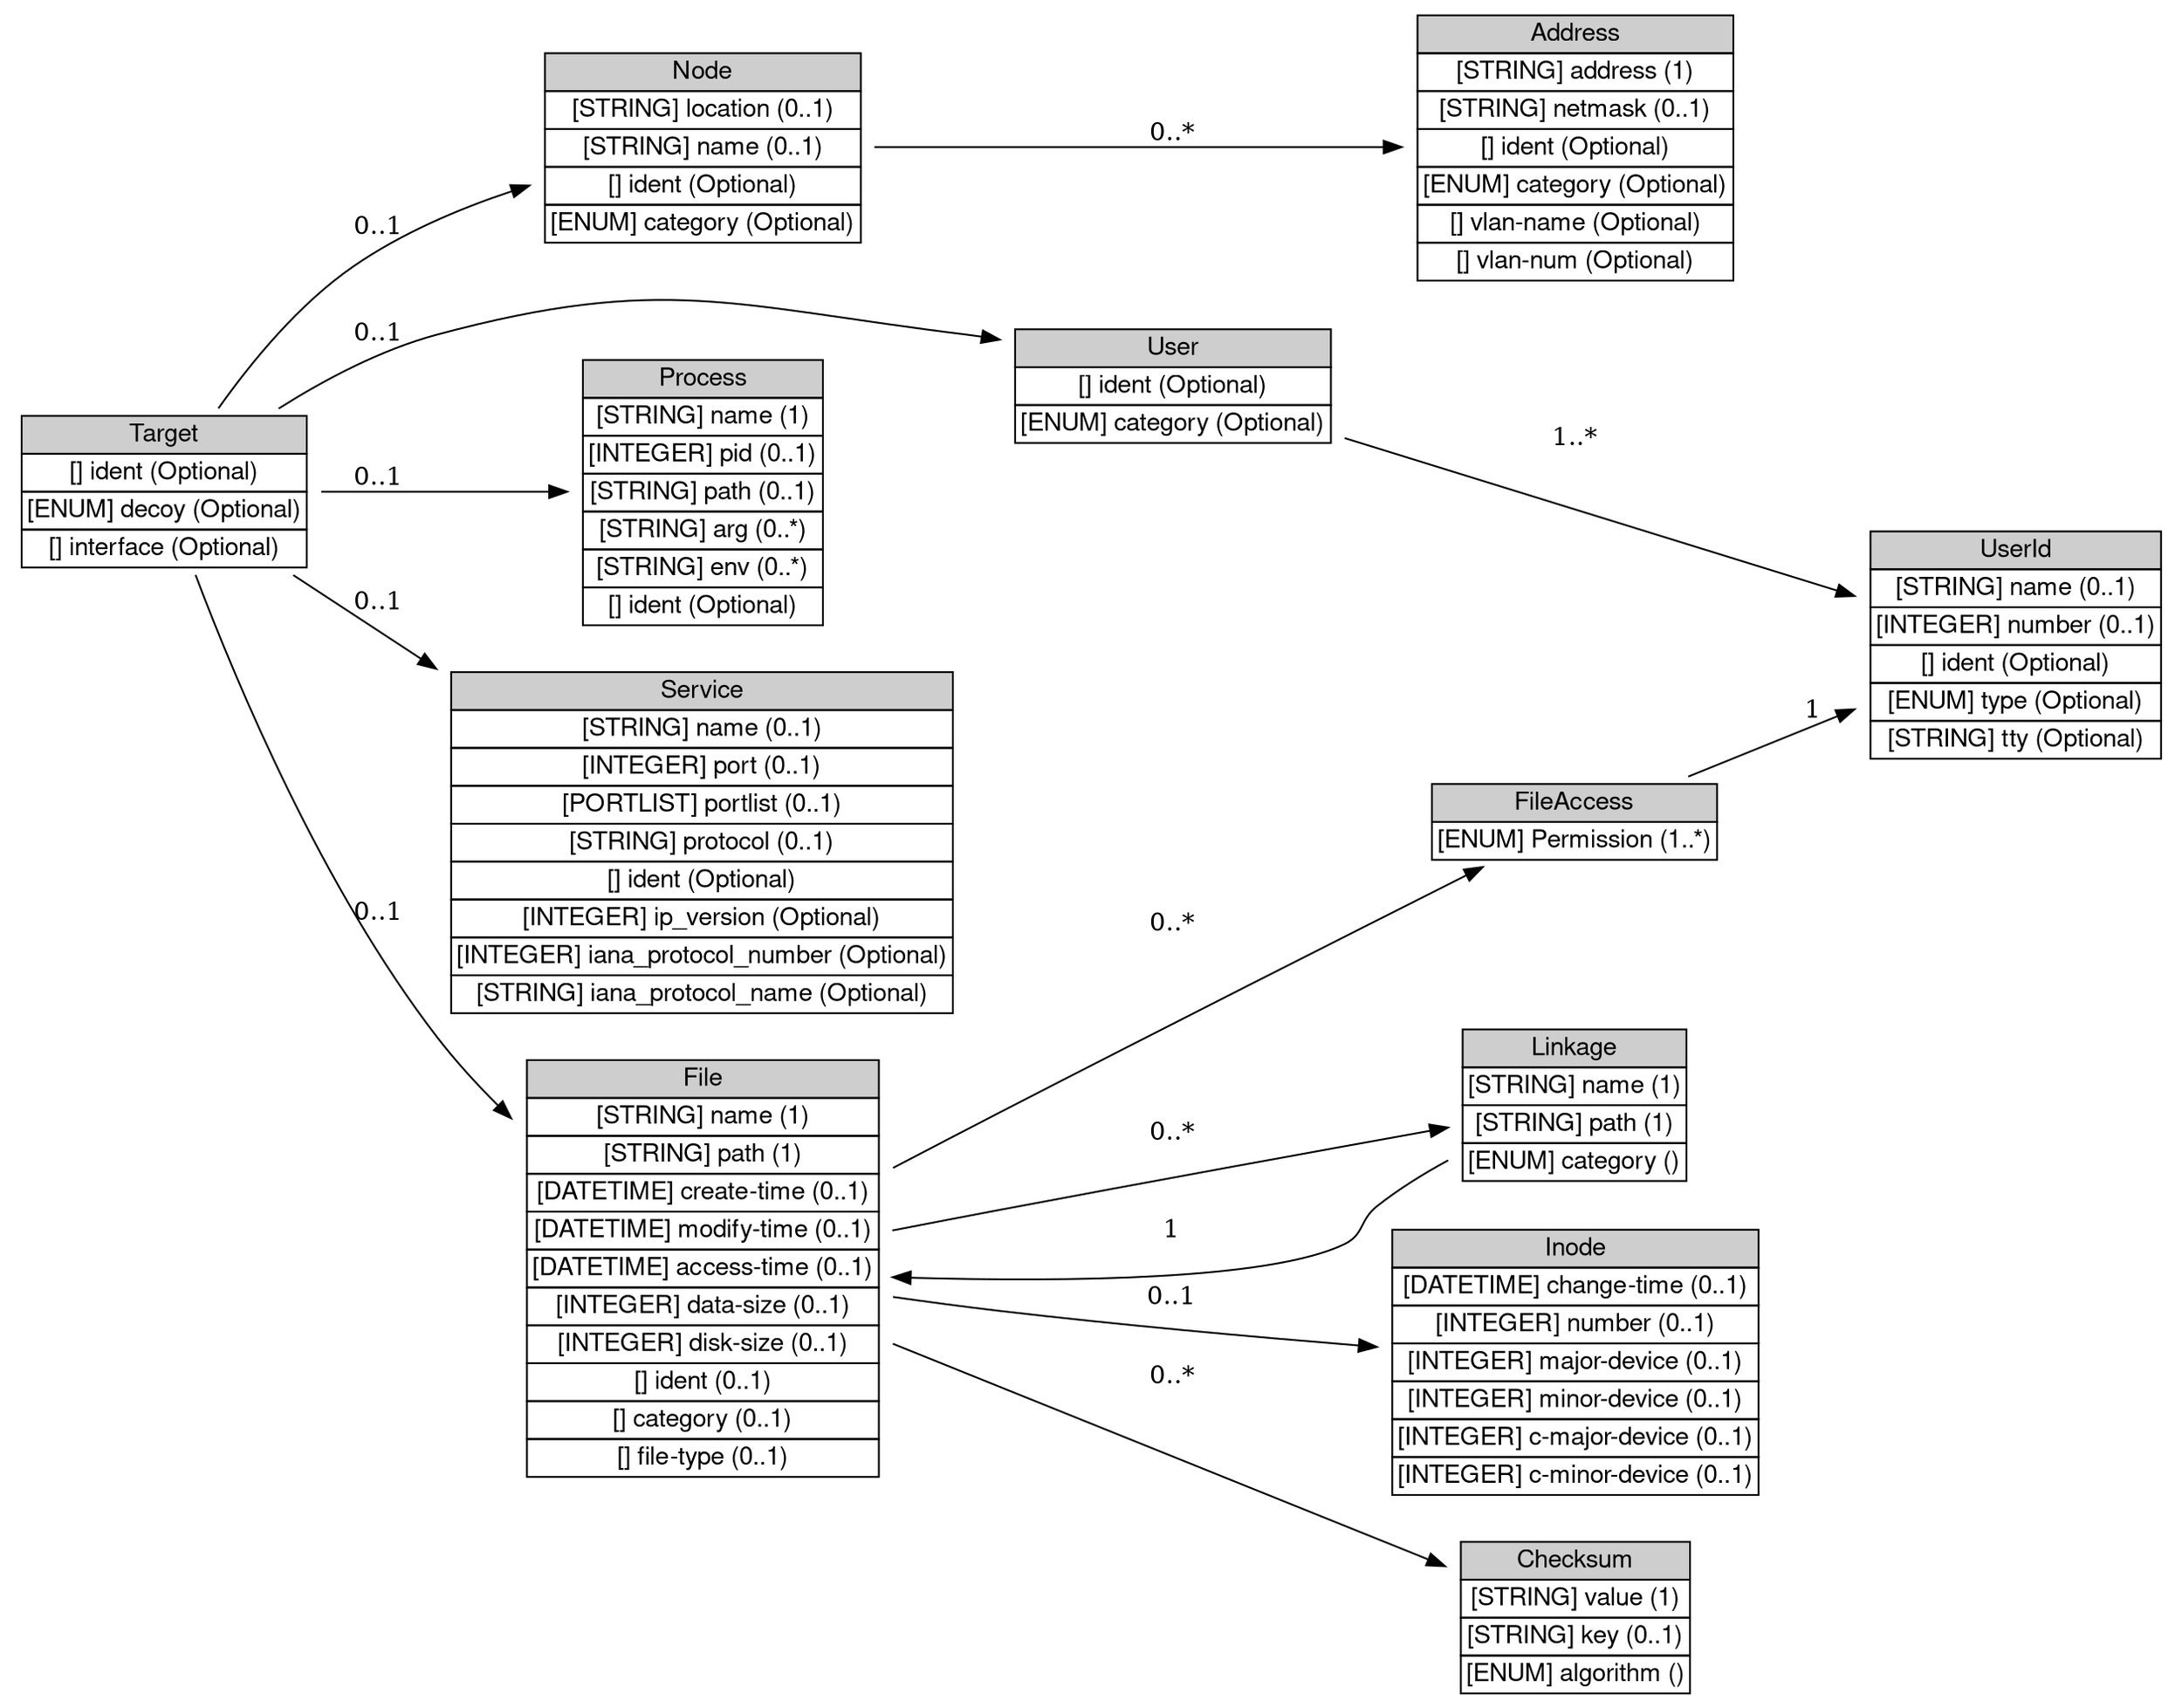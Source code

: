 digraph Target {
	graph [bb="0,0,1198,938.5",
		rankdir=LR
	];
	node [label="\N"];
	Target	[height=1.2778,
		label=<<table BORDER="0" CELLBORDER="1" CELLSPACING="0"> <tr> <td BGCOLOR="#CECECE" HREF="../IDMEFv1/Target.html" TITLE="The Target class contains information about the possible target(s) of the event(s) that generated an alert. An event may have more than one target (e.g., in the case of a port sweep). "><FONT FACE="Nimbus Sans L">Target</FONT></td> </tr>" %<tr><td  HREF="../IDMEFv1/Target.html" TITLE="A unique identifier for this target, see Section 3.2.9."><FONT FACE="Nimbus Sans L">[] ident (Optional)</FONT></td></tr>%<tr><td  HREF="../IDMEFv1/Target.html" TITLE="An indication of whether the target is, as far as the analyzer can determine, a decoy.  The permitted values for this attribute are shown below.  The default value is &quot;unknown&quot;.  (See also Section 10.)"><FONT FACE="Nimbus Sans L">[ENUM] decoy (Optional)</FONT></td></tr>%<tr><td  HREF="../IDMEFv1/Target.html" TITLE="May be used by a network-based analyzer with multiple interfaces to indicate which interface this target was seen on."><FONT FACE="Nimbus Sans L">[] interface (Optional)</FONT></td></tr>%</table>>,
		pos="87,670",
		shape=plaintext,
		width=2.4167];
	"Node"	[height=1.5694,
		label=<<table BORDER="0" CELLBORDER="1" CELLSPACING="0"> <tr> <td BGCOLOR="#CECECE" HREF="../IDMEFv1/Node.html" TITLE="The Node class is used to identify hosts and other network devices (routers, switches, etc.). "><FONT FACE="Nimbus Sans L">Node</FONT></td> </tr>" %<tr><td  HREF="../IDMEFv1/Node.html" TITLE="The location of the equipment."><FONT FACE="Nimbus Sans L">[STRING] location (0..1)</FONT></td></tr>%<tr><td  HREF="../IDMEFv1/Node.html" TITLE="The name of the equipment.  This information MUST be provided if no Address information is given."><FONT FACE="Nimbus Sans L">[STRING] name (0..1)</FONT></td></tr>%<tr><td  HREF="../IDMEFv1/Node.html" TITLE="A unique identifier for the node; see Section 3.2.9."><FONT FACE="Nimbus Sans L">[] ident (Optional)</FONT></td></tr>%<tr><td  HREF="../IDMEFv1/Node.html" TITLE="The &quot;domain&quot; from which the name information was obtained, if relevant.  The permitted values for this attribute are shown in the table below.  The default value is &quot;unknown&quot;. (See also Section 10 for extensions to the table.)"><FONT FACE="Nimbus Sans L">[ENUM] category (Optional)</FONT></td></tr>%</table>>,
		pos="384.5,861",
		shape=plaintext,
		width=2.6389];
	Target -> "Node"	[label="0..1",
		lp="206,816.5",
		pos="e,289.07,839.61 117.05,716.18 135.66,742.48 161.92,774.23 192,795 218.11,813.03 249.61,826.55 279.45,836.5"];
	User	[height=0.98611,
		label=<<table BORDER="0" CELLBORDER="1" CELLSPACING="0"> <tr> <td BGCOLOR="#CECECE" HREF="../IDMEFv1/User.html" TITLE="The User class is used to describe users. It is primarily used as a &quot;container&quot; class for the UserId aggregate class, as shown in Figure 16. "><FONT FACE="Nimbus Sans L">User</FONT></td> </tr>" %<tr><td  HREF="../IDMEFv1/User.html" TITLE="A unique identifier for the user; see Section 3.2.9."><FONT FACE="Nimbus Sans L">[] ident (Optional)</FONT></td></tr>%<tr><td  HREF="../IDMEFv1/User.html" TITLE="The type of user represented.  The permitted values for this attribute are shown below.  The default value is &quot;unknown&quot;. (See also Section 10.)"><FONT FACE="Nimbus Sans L">[ENUM] category (Optional)</FONT></td></tr>%</table>>,
		pos="644,729",
		shape=plaintext,
		width=2.6389];
	Target -> User	[label="0..1",
		lp="206,757.5",
		pos="e,548.9,754.27 150.41,716.07 176.17,732.37 207.18,748.71 238,757 363.75,790.83 401.75,772.91 531,757 533.57,756.68 536.16,756.33 \
538.77,755.94"];
	Process	[height=2.1528,
		label=<<table BORDER="0" CELLBORDER="1" CELLSPACING="0"> <tr> <td BGCOLOR="#CECECE" HREF="../IDMEFv1/Process.html" TITLE="The Process class is used to describe processes being executed on sources, targets, and analyzers. "><FONT FACE="Nimbus Sans L">Process</FONT></td> </tr>" %<tr><td  HREF="../IDMEFv1/Process.html" TITLE="The name of the program being executed. This is a short name; path and argument information are provided elsewhere."><FONT FACE="Nimbus Sans L">[STRING] name (1)</FONT></td></tr>%<tr><td  HREF="../IDMEFv1/Process.html" TITLE="The process identifier of the process."><FONT FACE="Nimbus Sans L">[INTEGER] pid (0..1)</FONT></td></tr>%<tr><td  HREF="../IDMEFv1/Process.html" TITLE="The full path of the program being executed."><FONT FACE="Nimbus Sans L">[STRING] path (0..1)</FONT></td></tr>%<tr><td  HREF="../IDMEFv1/Process.html" TITLE="A command-line argument to the program. Multiple arguments may be specified (they are assumed to have occurred in the same order they are provided) with multiple uses of arg."><FONT FACE="Nimbus Sans L">[STRING] arg (0..*)</FONT></td></tr>%<tr><td  HREF="../IDMEFv1/Process.html" TITLE="An environment string associated with the process; generally of the format &quot;VARIABLE=value&quot;.  Multiple environment strings may be specified with multiple uses of env."><FONT FACE="Nimbus Sans L">[STRING] env (0..*)</FONT></td></tr>%<tr><td  HREF="../IDMEFv1/Process.html" TITLE="A unique identifier for the process; see Section 3.2.9."><FONT FACE="Nimbus Sans L">[] ident (Optional)</FONT></td></tr>%</table>>,
		pos="384.5,670",
		shape=plaintext,
		width=2.0556];
	Target -> Process	[label="0..1",
		lp="206,677.5",
		pos="e,310.13,670 174.27,670 213.91,670 260.75,670 300.05,670"];
	Service	[height=2.7361,
		label=<<table BORDER="0" CELLBORDER="1" CELLSPACING="0"> <tr> <td BGCOLOR="#CECECE" HREF="../IDMEFv1/Service.html" TITLE="The Service class describes network services on sources and targets. It can identify services by name, port, and protocol. When Service occurs as an aggregate class of Source, it is understood that the service is one from which activity of interest is originating; and that the service is &quot;attached&quot; to the Node, Process, and User information also contained in Source. Likewise, when Service occurs as an aggregate class of Target, it is understood that the service is one to which activity of interest is being directed; and that the service is &quot;attached&quot; to the Node, Process, and User information also contained in Target. If Service occurs in both Source and Target, then information in both locations should be the same. If information is the same in both locations and implementers wish to carry it in only one location, they should specify it as an aggregate of the Target class. "><FONT FACE="Nimbus Sans L">Service</FONT></td> </tr>" %<tr><td  HREF="../IDMEFv1/Service.html" TITLE="The name of the service.  Whenever possible, the name from the IANA list of well-known ports SHOULD be used."><FONT FACE="Nimbus Sans L">[STRING] name (0..1)</FONT></td></tr>%<tr><td  HREF="../IDMEFv1/Service.html" TITLE="The port number being used."><FONT FACE="Nimbus Sans L">[INTEGER] port (0..1)</FONT></td></tr>%<tr><td  HREF="../IDMEFv1/Service.html" TITLE="A list of port numbers being used; see Section 3.2.8 for formatting rules.  If a portlist is given, the iana_protocol_number and iana_protocol_name MUST apply to all the elements of the list."><FONT FACE="Nimbus Sans L">[PORTLIST] portlist (0..1)</FONT></td></tr>%<tr><td  HREF="../IDMEFv1/Service.html" TITLE="Additional information about the protocol being used.  The intent of the protocol field is to carry additional information related to the protocol being used when the &lt;Service&gt; attributes iana_protocol_number or/and iana_protocol_name are filed."><FONT FACE="Nimbus Sans L">[STRING] protocol (0..1)</FONT></td></tr>%<tr><td  HREF="../IDMEFv1/Service.html" TITLE="A unique identifier for the service; see Section 3.2.9."><FONT FACE="Nimbus Sans L">[] ident (Optional)</FONT></td></tr>%<tr><td  HREF="../IDMEFv1/Service.html" TITLE="The IP version number."><FONT FACE="Nimbus Sans L">[INTEGER] ip_version (Optional)</FONT></td></tr>%<tr><td  HREF="../IDMEFv1/Service.html" TITLE="The IANA protocol number."><FONT FACE="Nimbus Sans L">[INTEGER] iana_protocol_number (Optional)</FONT></td></tr>%<tr><td  HREF="../IDMEFv1/Service.html" TITLE="The IANA protocol name."><FONT FACE="Nimbus Sans L">[STRING] iana_protocol_name (Optional)</FONT></td></tr>%</table>>,
		pos="384.5,476",
		shape=plaintext,
		width=4.0694];
	Target -> Service	[label="0..1",
		lp="206,608.5",
		pos="e,237.83,571.63 158.4,623.78 179.95,609.63 204.56,593.48 229.4,577.17"];
	File	[height=3.3194,
		label=<<table BORDER="0" CELLBORDER="1" CELLSPACING="0"> <tr> <td BGCOLOR="#CECECE" HREF="../IDMEFv1/File.html" TITLE="The File class provides specific information about a file or other file-like object that has been created, deleted, or modified on the target. The description can provide either the file settings prior to the event or the file settings at the time of the event, as specified using the &quot;category&quot; attribute. "><FONT FACE="Nimbus Sans L">File</FONT></td> </tr>" %<tr><td  HREF="../IDMEFv1/File.html" TITLE="The name of the file to which the alert applies, not including the path to the file."><FONT FACE="Nimbus Sans L">[STRING] name (1)</FONT></td></tr>%<tr><td  HREF="../IDMEFv1/File.html" TITLE="The full path to the file, including the name.  The path name should be represented in as &quot;universal&quot; a manner as possible, to facilitate processing of the alert."><FONT FACE="Nimbus Sans L">[STRING] path (1)</FONT></td></tr>%<tr><td  HREF="../IDMEFv1/File.html" TITLE="Time the file was created.  Note that this is *not* the Unix &quot;st_ctime&quot; file attribute (which is not file creation time).  The Unix &quot;st_ctime&quot; attribute is contained in the &quot;Inode&quot; class."><FONT FACE="Nimbus Sans L">[DATETIME] create-time (0..1)</FONT></td></tr>%<tr><td  HREF="../IDMEFv1/File.html" TITLE="Time the file was last modified."><FONT FACE="Nimbus Sans L">[DATETIME] modify-time (0..1)</FONT></td></tr>%<tr><td  HREF="../IDMEFv1/File.html" TITLE="Time the file was last accessed."><FONT FACE="Nimbus Sans L">[DATETIME] access-time (0..1)</FONT></td></tr>%<tr><td  HREF="../IDMEFv1/File.html" TITLE="The size of the data, in bytes.  Typically what is meant when referring to file size.  On Unix UFS file systems, this value corresponds to stat.st_size.  On Windows NTFS, this value corresponds to Valid Data Length (VDL)."><FONT FACE="Nimbus Sans L">[INTEGER] data-size (0..1)</FONT></td></tr>%<tr><td  HREF="../IDMEFv1/File.html" TITLE="The physical space on disk consumed by the file, in bytes.  On Unix UFS file systems, this value corresponds to 512 * stat.st_blocks.  On Windows NTFS, this value corresponds to End of File (EOF)."><FONT FACE="Nimbus Sans L">[INTEGER] disk-size (0..1)</FONT></td></tr>%<tr><td  HREF="../IDMEFv1/File.html" TITLE="A unique identifier for this file; see Section 3.2.9."><FONT FACE="Nimbus Sans L">[] ident (0..1)</FONT></td></tr>%<tr><td  HREF="../IDMEFv1/File.html" TITLE="The type of file system the file resides on.  This attribute governs how path names and other attributes are interpreted."><FONT FACE="Nimbus Sans L">[] category (0..1)</FONT></td></tr>%<tr><td  HREF="../IDMEFv1/File.html" TITLE="The type of file, as a mime-type."><FONT FACE="Nimbus Sans L">[] file-type (0..1)</FONT></td></tr>%</table>>,
		pos="384.5,240",
		shape=plaintext,
		width=2.9167];
	Target -> File	[label="0..1",
		lp="206,444.5",
		pos="e,279.48,322.41 104.4,623.89 127.87,561.81 175.22,449.7 238,368 248.2,354.73 259.92,341.79 272.2,329.54"];
	Address	[height=2.1528,
		label=<<table BORDER="0" CELLBORDER="1" CELLSPACING="0"> <tr> <td BGCOLOR="#CECECE" HREF="../IDMEFv1/Address.html" TITLE="The Address class is used to represent network, hardware, and application addresses. "><FONT FACE="Nimbus Sans L">Address</FONT></td> </tr>" %<tr><td  HREF="../IDMEFv1/Address.html" TITLE="The address information.  The format of this data is governed by the category attribute."><FONT FACE="Nimbus Sans L">[STRING] address (1)</FONT></td></tr>%<tr><td  HREF="../IDMEFv1/Address.html" TITLE="The network mask for the address, if appropriate."><FONT FACE="Nimbus Sans L">[STRING] netmask (0..1)</FONT></td></tr>%<tr><td  HREF="../IDMEFv1/Address.html" TITLE="A unique identifier for the address; see Section 3.2.9."><FONT FACE="Nimbus Sans L">[] ident (Optional)</FONT></td></tr>%<tr><td  HREF="../IDMEFv1/Address.html" TITLE="The type of address represented.  The permitted values for this attribute are shown below.  The default value is &quot;unknown&quot;.  (See also Section 10.)"><FONT FACE="Nimbus Sans L">[ENUM] category (Optional)</FONT></td></tr>%<tr><td  HREF="../IDMEFv1/Address.html" TITLE="The name of the Virtual LAN to which the address belongs."><FONT FACE="Nimbus Sans L">[] vlan-name (Optional)</FONT></td></tr>%<tr><td  HREF="../IDMEFv1/Address.html" TITLE="The number of the Virtual LAN to which the address belongs."><FONT FACE="Nimbus Sans L">[] vlan-num (Optional)</FONT></td></tr>%</table>>,
		pos="866.5,861",
		shape=plaintext,
		width=2.6389];
	"Node" -> Address	[label="0..*",
		lp="644,868.5",
		pos="e,771.46,861 479.76,861 560.83,861 677.6,861 761.4,861"];
	UserId	[height=1.8611,
		label=<<table BORDER="0" CELLBORDER="1" CELLSPACING="0"> <tr> <td BGCOLOR="#CECECE" HREF="../IDMEFv1/UserId.html" TITLE="The UserId class provides specific information about a user. More than one UserId can be used within the User class to indicate attempts to transition from one user to another, or to provide complete information about a user&#39;s (or process&#39;) privileges. "><FONT FACE="Nimbus Sans L">UserId</FONT></td> </tr>" %<tr><td  HREF="../IDMEFv1/UserId.html" TITLE="A user or group name."><FONT FACE="Nimbus Sans L">[STRING] name (0..1)</FONT></td></tr>%<tr><td  HREF="../IDMEFv1/UserId.html" TITLE="A user or group number."><FONT FACE="Nimbus Sans L">[INTEGER] number (0..1)</FONT></td></tr>%<tr><td  HREF="../IDMEFv1/UserId.html" TITLE="A unique identifier for the user id, see Section 3.2.9."><FONT FACE="Nimbus Sans L">[] ident (Optional)</FONT></td></tr>%<tr><td  HREF="../IDMEFv1/UserId.html" TITLE="The type of user information represented.  The permitted values for this attribute are shown below.  The default value is &quot;original-user&quot;.  (See also Section 10.)"><FONT FACE="Nimbus Sans L">[ENUM] type (Optional)</FONT></td></tr>%<tr><td  HREF="../IDMEFv1/UserId.html" TITLE="The tty the user is using."><FONT FACE="Nimbus Sans L">[STRING] tty (Optional)</FONT></td></tr>%</table>>,
		pos="1110,585",
		shape=plaintext,
		width=2.4444];
	User -> UserId	[label="1..*",
		lp="866.5,699.5",
		pos="e,1021.6,612.12 739.18,699.77 818.59,675.13 931.81,639.99 1012,615.1"];
	FileAccess	[height=0.69444,
		label=<<table BORDER="0" CELLBORDER="1" CELLSPACING="0"> <tr> <td BGCOLOR="#CECECE" HREF="../IDMEFv1/FileAccess.html" TITLE="The FileAccess class represents the access permissions on a file. The representation is intended to be useful across operating systems. "><FONT FACE="Nimbus Sans L">FileAccess</FONT></td> </tr>" %<tr><td  HREF="../IDMEFv1/FileAccess.html" TITLE="Level of access allowed.  The permitted values are shown below.  There is no default value.  (See also Section 10.)"><FONT FACE="Nimbus Sans L">[ENUM] Permission (1..*)</FONT></td></tr>%</table>>,
		pos="866.5,487",
		shape=plaintext,
		width=2.4306];
	File -> FileAccess	[label="0..*",
		lp="644,434.5",
		pos="e,811.21,461.89 489.61,300.54 509.22,311.57 529.64,322.8 549,333 635.56,378.62 737.66,427.42 802,457.57"];
	Linkage	[height=1.2778,
		label=<<table BORDER="0" CELLBORDER="1" CELLSPACING="0"> <tr> <td BGCOLOR="#CECECE" HREF="../IDMEFv1/Linkage.html" TITLE="The Linkage class represents file system connections between the file described in the &lt;File&gt; element and other objects in the file system. For example, if the &lt;File&gt; element is a symbolic link or shortcut, then the &lt;Linkage&gt; element should contain the name of the object the link points to. Further information can be provided about the object in the &lt;Linkage&gt; element with another &lt;File&gt; element, if appropriate. "><FONT FACE="Nimbus Sans L">Linkage</FONT></td> </tr>" %<tr><td  HREF="../IDMEFv1/Linkage.html" TITLE="The name of the file system object, not including the path."><FONT FACE="Nimbus Sans L">[STRING] name (1)</FONT></td></tr>%<tr><td  HREF="../IDMEFv1/Linkage.html" TITLE="The full path to the file system object, including the name.  The path name should be represented in as &quot;universal&quot; a manner as possible, to facilitate processing of the alert."><FONT FACE="Nimbus Sans L">[STRING] path (1)</FONT></td></tr>%<tr><td  HREF="../IDMEFv1/Linkage.html" TITLE="Section 10.)"><FONT FACE="Nimbus Sans L">[ENUM] category ()</FONT></td></tr>%</table>>,
		pos="866.5,330",
		shape=plaintext,
		width=1.9444];
	File -> Linkage	[label="0..*",
		lp="644,321.5",
		pos="e,796.31,321.55 489.8,268.47 509.39,273.34 529.76,278.08 549,282 629.25,298.35 721.99,311.78 786.24,320.24"];
	Inode	[height=2.1528,
		label=<<table BORDER="0" CELLBORDER="1" CELLSPACING="0"> <tr> <td BGCOLOR="#CECECE" HREF="../IDMEFv1/Inode.html" TITLE="The Inode class is used to represent the additional information contained in a Unix file system i-node. "><FONT FACE="Nimbus Sans L">Inode</FONT></td> </tr>" %<tr><td  HREF="../IDMEFv1/Inode.html" TITLE="The time of the last inode change, given by the st_ctime element of &quot;struct stat&quot;."><FONT FACE="Nimbus Sans L">[DATETIME] change-time (0..1)</FONT></td></tr>%<tr><td  HREF="../IDMEFv1/Inode.html" TITLE="The inode number."><FONT FACE="Nimbus Sans L">[INTEGER] number (0..1)</FONT></td></tr>%<tr><td  HREF="../IDMEFv1/Inode.html" TITLE="The major device number of the device the file resides on."><FONT FACE="Nimbus Sans L">[INTEGER] major-device (0..1)</FONT></td></tr>%<tr><td  HREF="../IDMEFv1/Inode.html" TITLE="The minor device number of the device the file resides on."><FONT FACE="Nimbus Sans L">[INTEGER] minor-device (0..1)</FONT></td></tr>%<tr><td  HREF="../IDMEFv1/Inode.html" TITLE="The major device of the file itself, if it is a character special device."><FONT FACE="Nimbus Sans L">[INTEGER] c-major-device (0..1)</FONT></td></tr>%<tr><td  HREF="../IDMEFv1/Inode.html" TITLE="The minor device of the file itself, if it is a character special device."><FONT FACE="Nimbus Sans L">[INTEGER] c-minor-device (0..1)</FONT></td></tr>%</table>>,
		pos="866.5,188",
		shape=plaintext,
		width=3.0417];
	File -> Inode	[label="0..1",
		lp="644,223.5",
		pos="e,756.94,196.05 489.61,223.8 509.31,221 529.77,218.26 549,216 614.25,208.33 687.3,201.74 746.76,196.88"];
	Checksum	[height=1.2778,
		label=<<table BORDER="0" CELLBORDER="1" CELLSPACING="0"> <tr> <td BGCOLOR="#CECECE" HREF="../IDMEFv1/Checksum.html" TITLE="The Checksum class represents checksum information associated with the file. This checksum information can be provided by file integrity checkers, among others. "><FONT FACE="Nimbus Sans L">Checksum</FONT></td> </tr>" %<tr><td  HREF="../IDMEFv1/Checksum.html" TITLE="The value of the checksum."><FONT FACE="Nimbus Sans L">[STRING] value (1)</FONT></td></tr>%<tr><td  HREF="../IDMEFv1/Checksum.html" TITLE="The key to the checksum, if appropriate."><FONT FACE="Nimbus Sans L">[STRING] key (0..1)</FONT></td></tr>%<tr><td  HREF="../IDMEFv1/Checksum.html" TITLE="default value.  (See also Section 10.)"><FONT FACE="Nimbus Sans L">[ENUM] algorithm ()</FONT></td></tr>%</table>>,
		pos="866.5,46",
		shape=plaintext,
		width=1.9861];
	File -> Checksum	[label="0..*",
		lp="644,179.5",
		pos="e,794.92,74.526 489.65,197.9 578.41,162.03 704.14,111.22 785.25,78.433"];
	FileAccess -> UserId	[label=1,
		lp="999,548.5",
		pos="e,1021.8,549.61 929.38,512.11 954.62,522.35 984.4,534.44 1012.4,545.79"];
	Linkage -> File	[label=1,
		lp="644,274.5",
		pos="e,489.78,237.53 796.39,294.18 770.44,281 745.59,268.82 739,267 661.1,245.51 570.12,238.96 499.97,237.68"];
}
